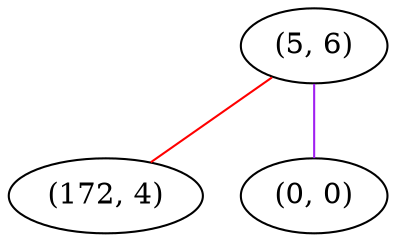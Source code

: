 graph "" {
"(5, 6)";
"(172, 4)";
"(0, 0)";
"(5, 6)" -- "(172, 4)"  [color=red, key=0, weight=1];
"(5, 6)" -- "(0, 0)"  [color=purple, key=0, weight=4];
}
